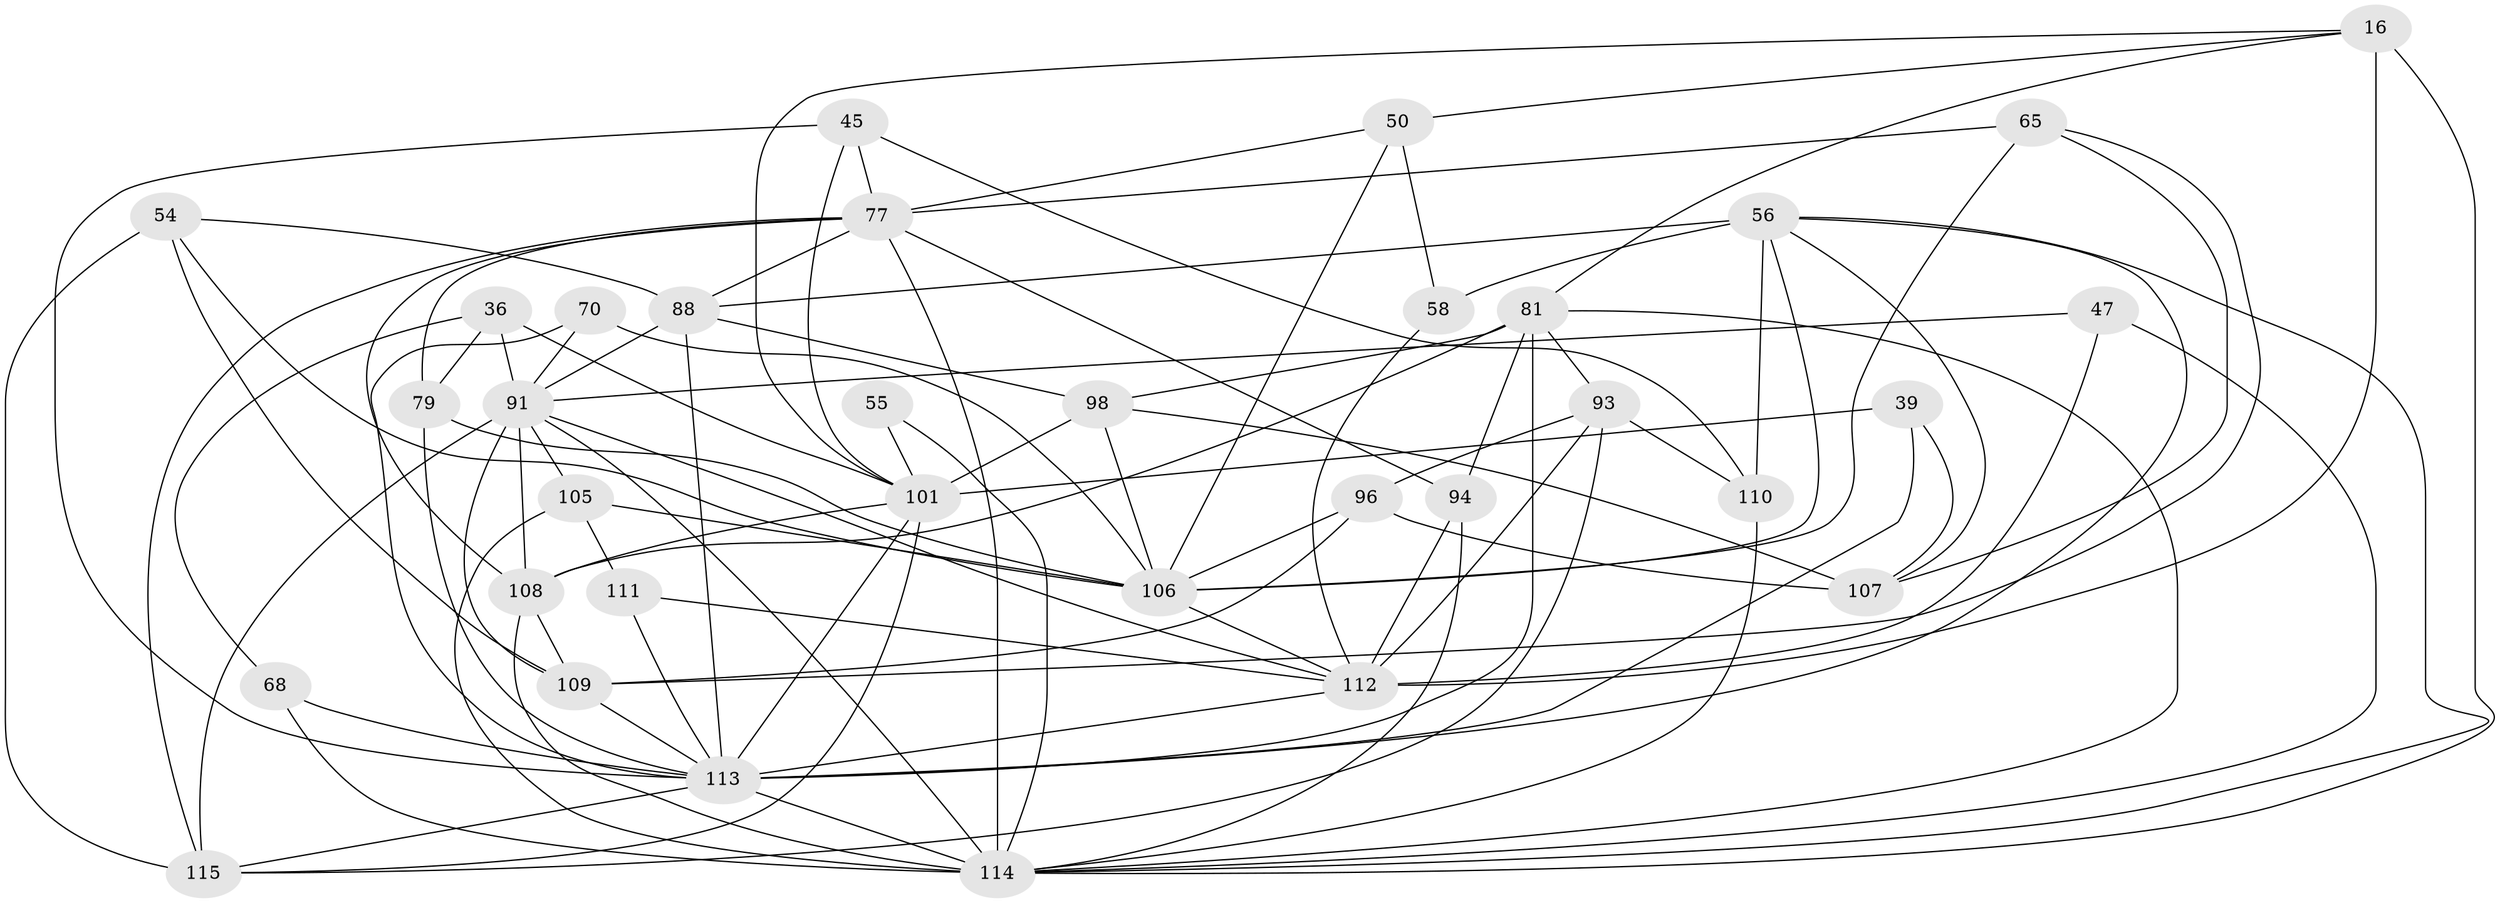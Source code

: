 // original degree distribution, {4: 1.0}
// Generated by graph-tools (version 1.1) at 2025/02/03/04/25 22:02:33]
// undirected, 34 vertices, 96 edges
graph export_dot {
graph [start="1"]
  node [color=gray90,style=filled];
  16 [super="+3+15"];
  36 [super="+2+29"];
  39;
  45 [super="+27"];
  47;
  50 [super="+22"];
  54;
  55;
  56 [super="+5+30+41"];
  58;
  65;
  68 [super="+51"];
  70;
  77 [super="+9+76+40"];
  79 [super="+64"];
  81 [super="+11+26+32"];
  88 [super="+1+23+85"];
  91 [super="+84+59"];
  93 [super="+90"];
  94 [super="+87"];
  96 [super="+13+67"];
  98 [super="+33"];
  101 [super="+71+83+62"];
  105 [super="+78"];
  106 [super="+42+74"];
  107 [super="+44"];
  108 [super="+92+103"];
  109 [super="+86"];
  110;
  111;
  112 [super="+10+104+73"];
  113 [super="+69+60+102+97"];
  114 [super="+89+66+48+100"];
  115 [super="+8"];
  16 -- 50;
  16 -- 112 [weight=2];
  16 -- 81;
  16 -- 114 [weight=3];
  16 -- 101;
  36 -- 79 [weight=2];
  36 -- 91 [weight=3];
  36 -- 68;
  36 -- 101 [weight=2];
  39 -- 107;
  39 -- 101 [weight=2];
  39 -- 113;
  45 -- 110;
  45 -- 77 [weight=2];
  45 -- 113 [weight=2];
  45 -- 101;
  47 -- 91;
  47 -- 112;
  47 -- 114 [weight=2];
  50 -- 58 [weight=2];
  50 -- 77 [weight=2];
  50 -- 106;
  54 -- 88;
  54 -- 109;
  54 -- 115;
  54 -- 106;
  55 -- 101;
  55 -- 114 [weight=3];
  56 -- 58;
  56 -- 107;
  56 -- 110;
  56 -- 88 [weight=2];
  56 -- 106;
  56 -- 114;
  56 -- 113 [weight=3];
  58 -- 112;
  65 -- 107;
  65 -- 77;
  65 -- 106;
  65 -- 109;
  68 -- 114 [weight=5];
  68 -- 113 [weight=2];
  70 -- 91;
  70 -- 113 [weight=2];
  70 -- 106;
  77 -- 88 [weight=2];
  77 -- 79 [weight=2];
  77 -- 115 [weight=2];
  77 -- 108;
  77 -- 94;
  77 -- 114 [weight=3];
  79 -- 106;
  79 -- 113;
  81 -- 94 [weight=2];
  81 -- 98;
  81 -- 108;
  81 -- 114;
  81 -- 113 [weight=3];
  81 -- 93;
  88 -- 98 [weight=2];
  88 -- 91;
  88 -- 113 [weight=2];
  91 -- 105 [weight=2];
  91 -- 108 [weight=3];
  91 -- 112;
  91 -- 115 [weight=2];
  91 -- 109;
  91 -- 114;
  93 -- 110;
  93 -- 96 [weight=2];
  93 -- 112;
  93 -- 115;
  94 -- 112 [weight=2];
  94 -- 114;
  96 -- 106 [weight=2];
  96 -- 107 [weight=2];
  96 -- 109 [weight=2];
  98 -- 106;
  98 -- 107;
  98 -- 101;
  101 -- 108;
  101 -- 113 [weight=2];
  101 -- 115;
  105 -- 111;
  105 -- 114;
  105 -- 106 [weight=4];
  106 -- 112;
  108 -- 109;
  108 -- 114;
  109 -- 113 [weight=2];
  110 -- 114;
  111 -- 113 [weight=2];
  111 -- 112;
  112 -- 113 [weight=2];
  113 -- 114 [weight=3];
  113 -- 115;
}

